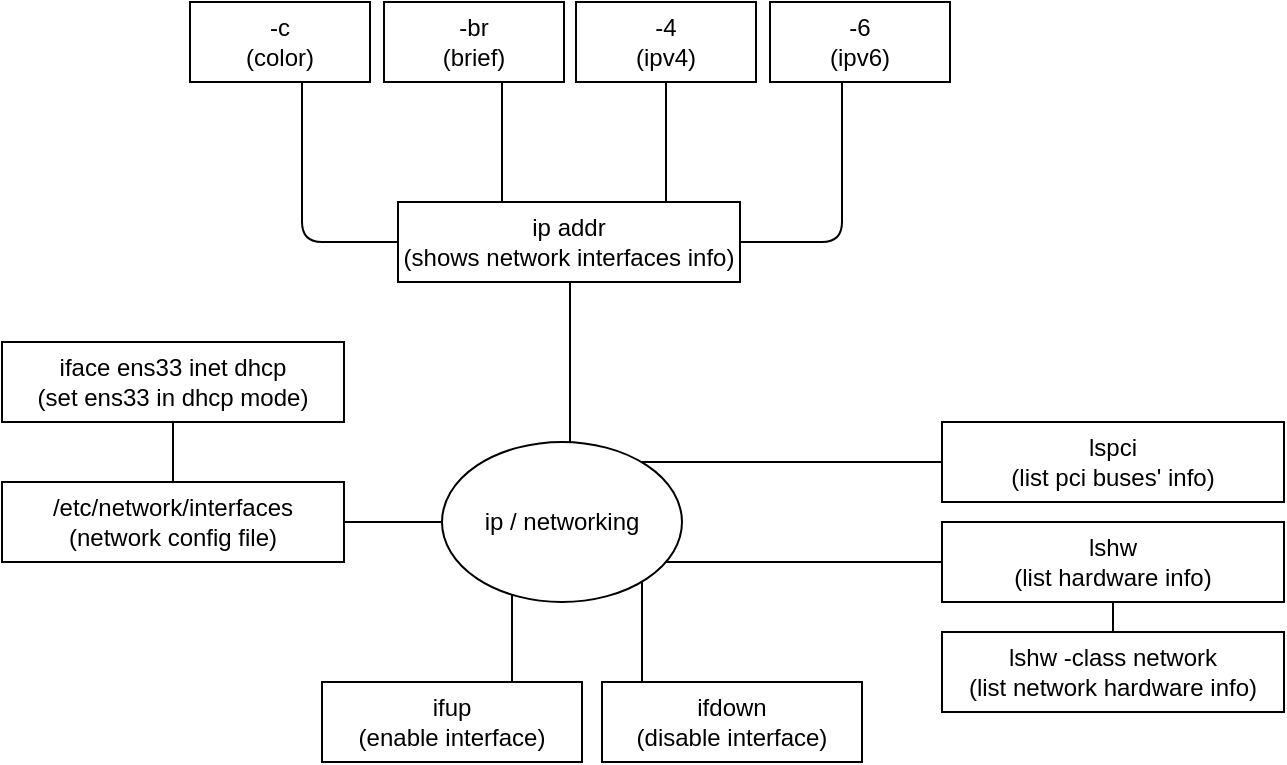 <mxfile version="14.6.13" type="device"><diagram id="HfOOTifDepQTRgEKabiZ" name="Page-1"><mxGraphModel dx="1660" dy="1213" grid="1" gridSize="10" guides="1" tooltips="1" connect="1" arrows="1" fold="1" page="1" pageScale="1" pageWidth="827" pageHeight="1169" math="0" shadow="0"><root><mxCell id="0"/><mxCell id="1" parent="0"/><mxCell id="h60JpE74DmeX-8CUHOlA-1" value="ip / networking" style="ellipse;whiteSpace=wrap;html=1;" vertex="1" parent="1"><mxGeometry x="350" y="450" width="120" height="80" as="geometry"/></mxCell><mxCell id="h60JpE74DmeX-8CUHOlA-3" value="ip addr&lt;br&gt;(shows network interfaces info)" style="rounded=0;whiteSpace=wrap;html=1;" vertex="1" parent="1"><mxGeometry x="328" y="330" width="171" height="40" as="geometry"/></mxCell><mxCell id="h60JpE74DmeX-8CUHOlA-4" value="-c&lt;br&gt;(color)" style="rounded=0;whiteSpace=wrap;html=1;" vertex="1" parent="1"><mxGeometry x="224" y="230" width="90" height="40" as="geometry"/></mxCell><mxCell id="h60JpE74DmeX-8CUHOlA-5" value="-br&lt;br&gt;(brief)" style="rounded=0;whiteSpace=wrap;html=1;" vertex="1" parent="1"><mxGeometry x="321" y="230" width="90" height="40" as="geometry"/></mxCell><mxCell id="h60JpE74DmeX-8CUHOlA-6" value="-4&lt;br&gt;(ipv4)" style="rounded=0;whiteSpace=wrap;html=1;" vertex="1" parent="1"><mxGeometry x="417" y="230" width="90" height="40" as="geometry"/></mxCell><mxCell id="h60JpE74DmeX-8CUHOlA-7" value="-6&lt;br&gt;(ipv6)" style="rounded=0;whiteSpace=wrap;html=1;" vertex="1" parent="1"><mxGeometry x="514" y="230" width="90" height="40" as="geometry"/></mxCell><mxCell id="h60JpE74DmeX-8CUHOlA-8" value="" style="endArrow=none;html=1;edgeStyle=elbowEdgeStyle;" edge="1" parent="1" source="h60JpE74DmeX-8CUHOlA-3" target="h60JpE74DmeX-8CUHOlA-7"><mxGeometry width="50" height="50" relative="1" as="geometry"><mxPoint x="390" y="490" as="sourcePoint"/><mxPoint x="440" y="440" as="targetPoint"/><Array as="points"><mxPoint x="550" y="350"/></Array></mxGeometry></mxCell><mxCell id="h60JpE74DmeX-8CUHOlA-9" value="" style="endArrow=none;html=1;edgeStyle=elbowEdgeStyle;" edge="1" parent="1" source="h60JpE74DmeX-8CUHOlA-3" target="h60JpE74DmeX-8CUHOlA-6"><mxGeometry width="50" height="50" relative="1" as="geometry"><mxPoint x="423.5" y="340" as="sourcePoint"/><mxPoint x="569" y="280" as="targetPoint"/><Array as="points"><mxPoint x="462" y="300"/></Array></mxGeometry></mxCell><mxCell id="h60JpE74DmeX-8CUHOlA-10" value="" style="endArrow=none;html=1;edgeStyle=elbowEdgeStyle;" edge="1" parent="1" source="h60JpE74DmeX-8CUHOlA-3" target="h60JpE74DmeX-8CUHOlA-5"><mxGeometry width="50" height="50" relative="1" as="geometry"><mxPoint x="472" y="340" as="sourcePoint"/><mxPoint x="472" y="280" as="targetPoint"/><Array as="points"><mxPoint x="380" y="300"/></Array></mxGeometry></mxCell><mxCell id="h60JpE74DmeX-8CUHOlA-11" value="" style="endArrow=none;html=1;edgeStyle=elbowEdgeStyle;" edge="1" parent="1" source="h60JpE74DmeX-8CUHOlA-3" target="h60JpE74DmeX-8CUHOlA-4"><mxGeometry width="50" height="50" relative="1" as="geometry"><mxPoint x="390" y="340" as="sourcePoint"/><mxPoint x="390" y="280" as="targetPoint"/><Array as="points"><mxPoint x="280" y="310"/></Array></mxGeometry></mxCell><mxCell id="h60JpE74DmeX-8CUHOlA-12" value="" style="endArrow=none;html=1;edgeStyle=elbowEdgeStyle;" edge="1" parent="1" source="h60JpE74DmeX-8CUHOlA-1" target="h60JpE74DmeX-8CUHOlA-3"><mxGeometry width="50" height="50" relative="1" as="geometry"><mxPoint x="338" y="360" as="sourcePoint"/><mxPoint x="290" y="280" as="targetPoint"/><Array as="points"><mxPoint x="414" y="430"/></Array></mxGeometry></mxCell><mxCell id="h60JpE74DmeX-8CUHOlA-13" value="lspci&lt;br&gt;(list pci buses' info)" style="rounded=0;whiteSpace=wrap;html=1;" vertex="1" parent="1"><mxGeometry x="600" y="440" width="171" height="40" as="geometry"/></mxCell><mxCell id="h60JpE74DmeX-8CUHOlA-14" value="lshw&lt;br&gt;(list hardware info)" style="rounded=0;whiteSpace=wrap;html=1;" vertex="1" parent="1"><mxGeometry x="600" y="490" width="171" height="40" as="geometry"/></mxCell><mxCell id="h60JpE74DmeX-8CUHOlA-15" value="lshw -class network&lt;br&gt;(list network hardware info)" style="rounded=0;whiteSpace=wrap;html=1;" vertex="1" parent="1"><mxGeometry x="600" y="545" width="171" height="40" as="geometry"/></mxCell><mxCell id="h60JpE74DmeX-8CUHOlA-16" value="" style="endArrow=none;html=1;edgeStyle=elbowEdgeStyle;" edge="1" parent="1" source="h60JpE74DmeX-8CUHOlA-1" target="h60JpE74DmeX-8CUHOlA-13"><mxGeometry width="50" height="50" relative="1" as="geometry"><mxPoint x="424" y="460.089" as="sourcePoint"/><mxPoint x="424" y="380" as="targetPoint"/><Array as="points"><mxPoint x="510" y="460"/></Array></mxGeometry></mxCell><mxCell id="h60JpE74DmeX-8CUHOlA-17" value="" style="endArrow=none;html=1;edgeStyle=elbowEdgeStyle;" edge="1" parent="1" source="h60JpE74DmeX-8CUHOlA-1" target="h60JpE74DmeX-8CUHOlA-14"><mxGeometry width="50" height="50" relative="1" as="geometry"><mxPoint x="433.332" y="461" as="sourcePoint"/><mxPoint x="610" y="461" as="targetPoint"/><Array as="points"><mxPoint x="530" y="510"/></Array></mxGeometry></mxCell><mxCell id="h60JpE74DmeX-8CUHOlA-18" value="" style="endArrow=none;html=1;edgeStyle=elbowEdgeStyle;" edge="1" parent="1" source="h60JpE74DmeX-8CUHOlA-14" target="h60JpE74DmeX-8CUHOlA-15"><mxGeometry width="50" height="50" relative="1" as="geometry"><mxPoint x="471.962" y="520" as="sourcePoint"/><mxPoint x="610" y="520" as="targetPoint"/><Array as="points"><mxPoint x="686" y="550"/></Array></mxGeometry></mxCell><mxCell id="h60JpE74DmeX-8CUHOlA-20" value="/etc/network/interfaces&lt;br&gt;(network config file)" style="rounded=0;whiteSpace=wrap;html=1;" vertex="1" parent="1"><mxGeometry x="130" y="470" width="171" height="40" as="geometry"/></mxCell><mxCell id="h60JpE74DmeX-8CUHOlA-21" value="" style="endArrow=none;html=1;edgeStyle=elbowEdgeStyle;" edge="1" parent="1" source="h60JpE74DmeX-8CUHOlA-20" target="h60JpE74DmeX-8CUHOlA-1"><mxGeometry width="50" height="50" relative="1" as="geometry"><mxPoint x="459.686" y="470" as="sourcePoint"/><mxPoint x="420" y="490" as="targetPoint"/><Array as="points"/></mxGeometry></mxCell><mxCell id="h60JpE74DmeX-8CUHOlA-22" value="iface ens33 inet dhcp&lt;br&gt;(set ens33 in dhcp mode)" style="rounded=0;whiteSpace=wrap;html=1;" vertex="1" parent="1"><mxGeometry x="130" y="400" width="171" height="40" as="geometry"/></mxCell><mxCell id="h60JpE74DmeX-8CUHOlA-23" value="" style="endArrow=none;html=1;edgeStyle=elbowEdgeStyle;" edge="1" parent="1" source="h60JpE74DmeX-8CUHOlA-22" target="h60JpE74DmeX-8CUHOlA-20"><mxGeometry width="50" height="50" relative="1" as="geometry"><mxPoint x="311" y="500" as="sourcePoint"/><mxPoint x="360" y="500" as="targetPoint"/><Array as="points"/></mxGeometry></mxCell><mxCell id="h60JpE74DmeX-8CUHOlA-24" value="ifup&lt;br&gt;(enable interface)" style="rounded=0;whiteSpace=wrap;html=1;" vertex="1" parent="1"><mxGeometry x="290" y="570" width="130" height="40" as="geometry"/></mxCell><mxCell id="h60JpE74DmeX-8CUHOlA-25" value="ifdown&lt;br&gt;(disable interface)" style="rounded=0;whiteSpace=wrap;html=1;" vertex="1" parent="1"><mxGeometry x="430" y="570" width="130" height="40" as="geometry"/></mxCell><mxCell id="h60JpE74DmeX-8CUHOlA-26" value="" style="endArrow=none;html=1;edgeStyle=elbowEdgeStyle;" edge="1" parent="1" source="h60JpE74DmeX-8CUHOlA-24" target="h60JpE74DmeX-8CUHOlA-1"><mxGeometry width="50" height="50" relative="1" as="geometry"><mxPoint x="311" y="500" as="sourcePoint"/><mxPoint x="360" y="500" as="targetPoint"/><Array as="points"/></mxGeometry></mxCell><mxCell id="h60JpE74DmeX-8CUHOlA-27" value="" style="endArrow=none;html=1;edgeStyle=elbowEdgeStyle;" edge="1" parent="1" source="h60JpE74DmeX-8CUHOlA-25" target="h60JpE74DmeX-8CUHOlA-1"><mxGeometry width="50" height="50" relative="1" as="geometry"><mxPoint x="395" y="580" as="sourcePoint"/><mxPoint x="395" y="536.362" as="targetPoint"/><Array as="points"/></mxGeometry></mxCell></root></mxGraphModel></diagram></mxfile>